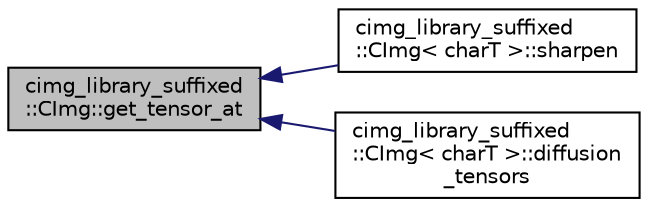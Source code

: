 digraph "cimg_library_suffixed::CImg::get_tensor_at"
{
  edge [fontname="Helvetica",fontsize="10",labelfontname="Helvetica",labelfontsize="10"];
  node [fontname="Helvetica",fontsize="10",shape=record];
  rankdir="LR";
  Node2105 [label="cimg_library_suffixed\l::CImg::get_tensor_at",height=0.2,width=0.4,color="black", fillcolor="grey75", style="filled", fontcolor="black"];
  Node2105 -> Node2106 [dir="back",color="midnightblue",fontsize="10",style="solid",fontname="Helvetica"];
  Node2106 [label="cimg_library_suffixed\l::CImg\< charT \>::sharpen",height=0.2,width=0.4,color="black", fillcolor="white", style="filled",URL="$structcimg__library__suffixed_1_1_c_img.html#ae884ac4a2168d7411b004a4e8c6869e5",tooltip="Sharpen image. "];
  Node2105 -> Node2107 [dir="back",color="midnightblue",fontsize="10",style="solid",fontname="Helvetica"];
  Node2107 [label="cimg_library_suffixed\l::CImg\< charT \>::diffusion\l_tensors",height=0.2,width=0.4,color="black", fillcolor="white", style="filled",URL="$structcimg__library__suffixed_1_1_c_img.html#a3e930c4e4076b0fe306ff9354411cebe",tooltip="Compute field of diffusion tensors for edge-preserving smoothing. "];
}
